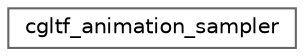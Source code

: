 digraph "Graphical Class Hierarchy"
{
 // LATEX_PDF_SIZE
  bgcolor="transparent";
  edge [fontname=Helvetica,fontsize=10,labelfontname=Helvetica,labelfontsize=10];
  node [fontname=Helvetica,fontsize=10,shape=box,height=0.2,width=0.4];
  rankdir="LR";
  Node0 [id="Node000000",label="cgltf_animation_sampler",height=0.2,width=0.4,color="grey40", fillcolor="white", style="filled",URL="$structcgltf__animation__sampler.html",tooltip=" "];
}
